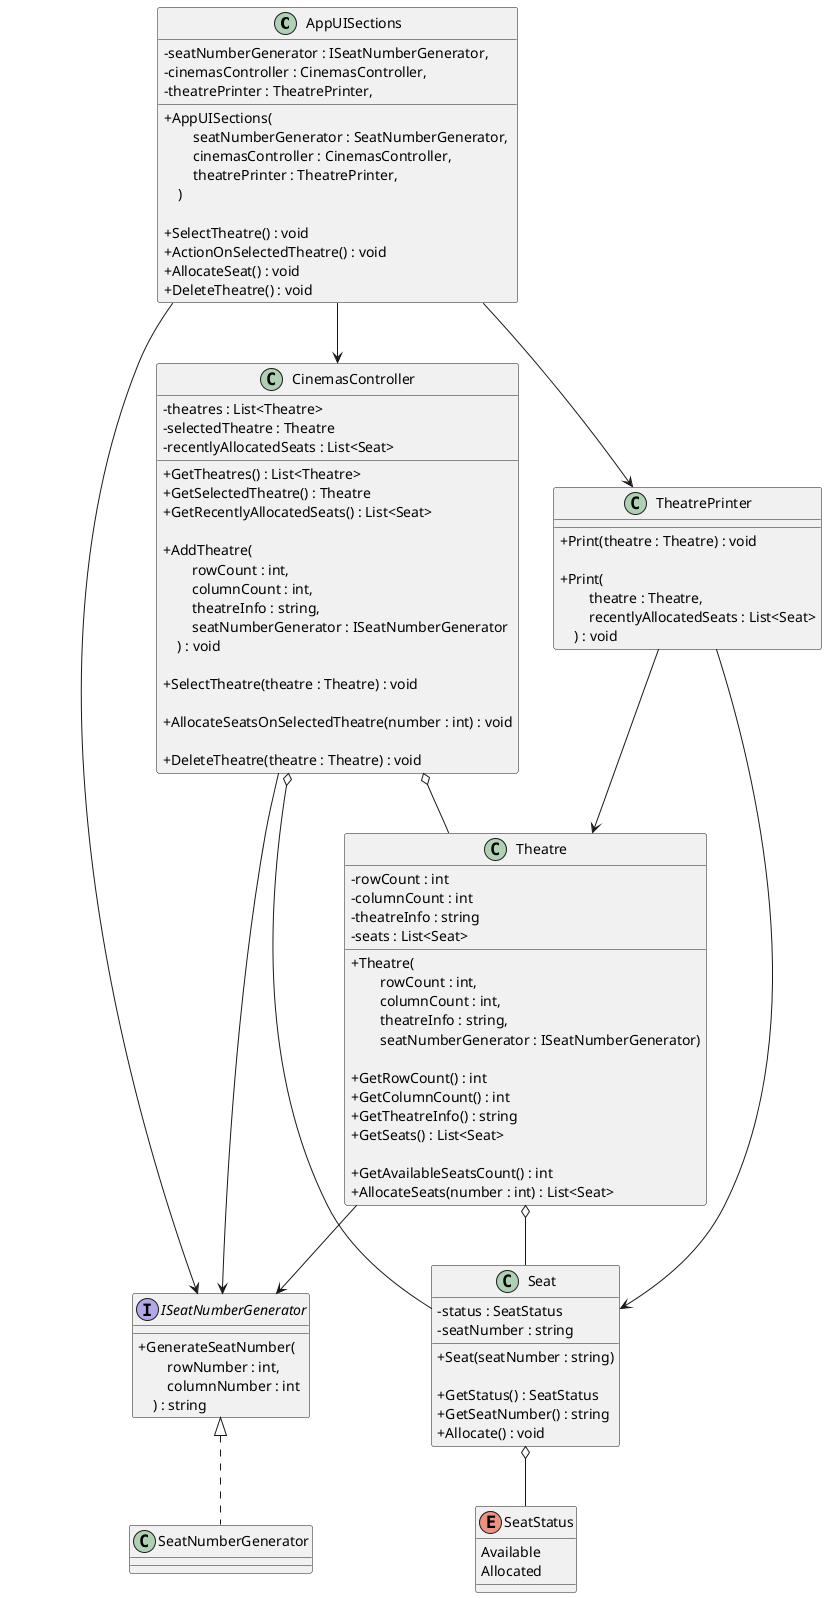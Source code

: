 @startuml "cinnamon cinemas"
skinparam ClassAttributeIconSize 0

class AppUISections {
    - seatNumberGenerator : ISeatNumberGenerator, 
    - cinemasController : CinemasController,
    - theatrePrinter : TheatrePrinter,

    + AppUISections( \n\
        seatNumberGenerator : SeatNumberGenerator, \n\
        cinemasController : CinemasController, \n\
        theatrePrinter : TheatrePrinter, \n\
    )

    + SelectTheatre() : void
    + ActionOnSelectedTheatre() : void
    + AllocateSeat() : void
    + DeleteTheatre() : void
}

class TheatrePrinter {
    + Print(theatre : Theatre) : void
    
    + Print(\n\
        theatre : Theatre, \n\
        recentlyAllocatedSeats : List<Seat>\n\
    ) : void
}

interface ISeatNumberGenerator {
    + GenerateSeatNumber(\n\
        rowNumber : int, \n\
        columnNumber : int \n\
    ) : string
}

class SeatNumberGenerator {
}

class CinemasController {
    - theatres : List<Theatre>
    - selectedTheatre : Theatre
    - recentlyAllocatedSeats : List<Seat>

    + GetTheatres() : List<Theatre>
    + GetSelectedTheatre() : Theatre
    + GetRecentlyAllocatedSeats() : List<Seat>

    + AddTheatre(\n\
        rowCount : int, \n\
        columnCount : int, \n\
        theatreInfo : string, \n\
        seatNumberGenerator : ISeatNumberGenerator\n\
    ) : void

    + SelectTheatre(theatre : Theatre) : void

    + AllocateSeatsOnSelectedTheatre(number : int) : void

    + DeleteTheatre(theatre : Theatre) : void
}

class Theatre {
    - rowCount : int
    - columnCount : int
    - theatreInfo : string
    - seats : List<Seat>

    + Theatre(\n\
        rowCount : int, \n\
        columnCount : int, \n\
        theatreInfo : string, \n\
        seatNumberGenerator : ISeatNumberGenerator)

    + GetRowCount() : int
    + GetColumnCount() : int
    + GetTheatreInfo() : string
    + GetSeats() : List<Seat>

    + GetAvailableSeatsCount() : int
    + AllocateSeats(number : int) : List<Seat>
}

class Seat {
    - status : SeatStatus
    - seatNumber : string

    + Seat(seatNumber : string)

    + GetStatus() : SeatStatus
    + GetSeatNumber() : string
    + Allocate() : void
}

Enum SeatStatus {
    Available
    Allocated
}

AppUISections --> ISeatNumberGenerator
AppUISections --> CinemasController
AppUISections --> TheatrePrinter

CinemasController o-- Theatre
CinemasController o--- Seat
CinemasController --> ISeatNumberGenerator

TheatrePrinter --> Theatre
TheatrePrinter ---> Seat

Theatre o-- Seat
Theatre --> ISeatNumberGenerator

ISeatNumberGenerator <|.. SeatNumberGenerator

Seat o-- SeatStatus

@enduml